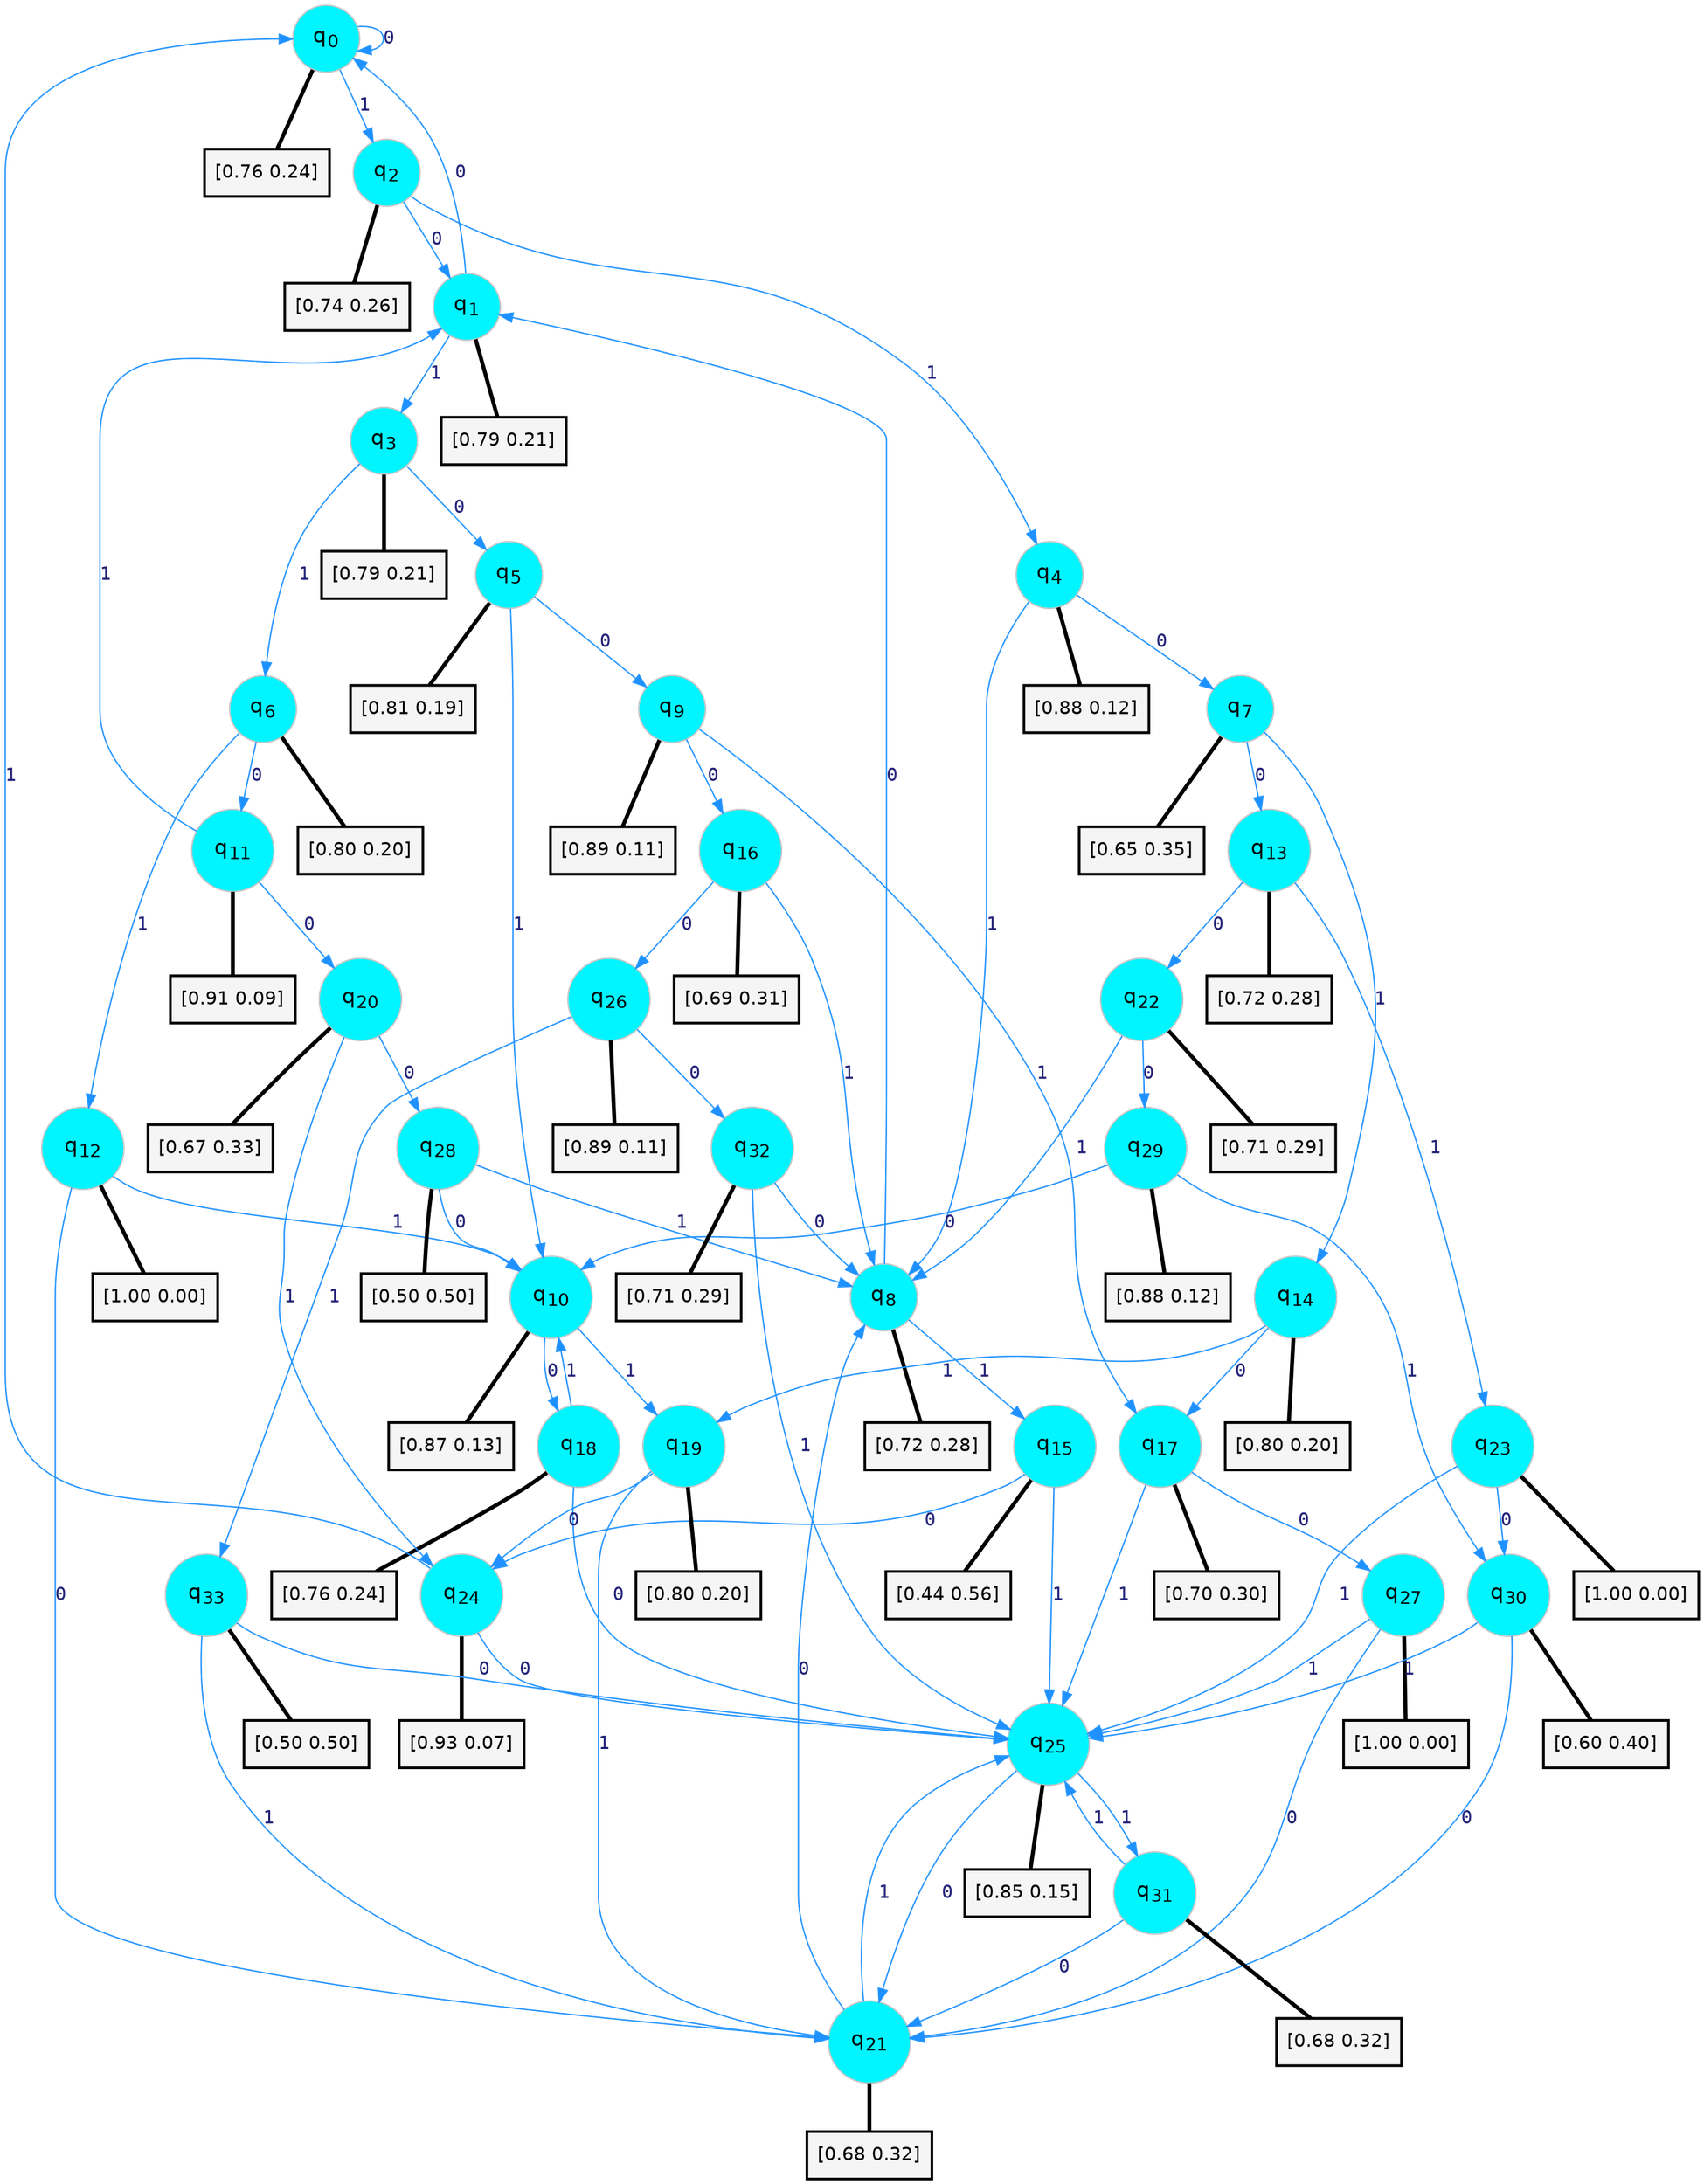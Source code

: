 digraph G {
graph [
bgcolor=transparent, dpi=300, rankdir=TD, size="40,25"];
node [
color=gray, fillcolor=turquoise1, fontcolor=black, fontname=Helvetica, fontsize=16, fontweight=bold, shape=circle, style=filled];
edge [
arrowsize=1, color=dodgerblue1, fontcolor=midnightblue, fontname=courier, fontweight=bold, penwidth=1, style=solid, weight=20];
0[label=<q<SUB>0</SUB>>];
1[label=<q<SUB>1</SUB>>];
2[label=<q<SUB>2</SUB>>];
3[label=<q<SUB>3</SUB>>];
4[label=<q<SUB>4</SUB>>];
5[label=<q<SUB>5</SUB>>];
6[label=<q<SUB>6</SUB>>];
7[label=<q<SUB>7</SUB>>];
8[label=<q<SUB>8</SUB>>];
9[label=<q<SUB>9</SUB>>];
10[label=<q<SUB>10</SUB>>];
11[label=<q<SUB>11</SUB>>];
12[label=<q<SUB>12</SUB>>];
13[label=<q<SUB>13</SUB>>];
14[label=<q<SUB>14</SUB>>];
15[label=<q<SUB>15</SUB>>];
16[label=<q<SUB>16</SUB>>];
17[label=<q<SUB>17</SUB>>];
18[label=<q<SUB>18</SUB>>];
19[label=<q<SUB>19</SUB>>];
20[label=<q<SUB>20</SUB>>];
21[label=<q<SUB>21</SUB>>];
22[label=<q<SUB>22</SUB>>];
23[label=<q<SUB>23</SUB>>];
24[label=<q<SUB>24</SUB>>];
25[label=<q<SUB>25</SUB>>];
26[label=<q<SUB>26</SUB>>];
27[label=<q<SUB>27</SUB>>];
28[label=<q<SUB>28</SUB>>];
29[label=<q<SUB>29</SUB>>];
30[label=<q<SUB>30</SUB>>];
31[label=<q<SUB>31</SUB>>];
32[label=<q<SUB>32</SUB>>];
33[label=<q<SUB>33</SUB>>];
34[label="[0.76 0.24]", shape=box,fontcolor=black, fontname=Helvetica, fontsize=14, penwidth=2, fillcolor=whitesmoke,color=black];
35[label="[0.79 0.21]", shape=box,fontcolor=black, fontname=Helvetica, fontsize=14, penwidth=2, fillcolor=whitesmoke,color=black];
36[label="[0.74 0.26]", shape=box,fontcolor=black, fontname=Helvetica, fontsize=14, penwidth=2, fillcolor=whitesmoke,color=black];
37[label="[0.79 0.21]", shape=box,fontcolor=black, fontname=Helvetica, fontsize=14, penwidth=2, fillcolor=whitesmoke,color=black];
38[label="[0.88 0.12]", shape=box,fontcolor=black, fontname=Helvetica, fontsize=14, penwidth=2, fillcolor=whitesmoke,color=black];
39[label="[0.81 0.19]", shape=box,fontcolor=black, fontname=Helvetica, fontsize=14, penwidth=2, fillcolor=whitesmoke,color=black];
40[label="[0.80 0.20]", shape=box,fontcolor=black, fontname=Helvetica, fontsize=14, penwidth=2, fillcolor=whitesmoke,color=black];
41[label="[0.65 0.35]", shape=box,fontcolor=black, fontname=Helvetica, fontsize=14, penwidth=2, fillcolor=whitesmoke,color=black];
42[label="[0.72 0.28]", shape=box,fontcolor=black, fontname=Helvetica, fontsize=14, penwidth=2, fillcolor=whitesmoke,color=black];
43[label="[0.89 0.11]", shape=box,fontcolor=black, fontname=Helvetica, fontsize=14, penwidth=2, fillcolor=whitesmoke,color=black];
44[label="[0.87 0.13]", shape=box,fontcolor=black, fontname=Helvetica, fontsize=14, penwidth=2, fillcolor=whitesmoke,color=black];
45[label="[0.91 0.09]", shape=box,fontcolor=black, fontname=Helvetica, fontsize=14, penwidth=2, fillcolor=whitesmoke,color=black];
46[label="[1.00 0.00]", shape=box,fontcolor=black, fontname=Helvetica, fontsize=14, penwidth=2, fillcolor=whitesmoke,color=black];
47[label="[0.72 0.28]", shape=box,fontcolor=black, fontname=Helvetica, fontsize=14, penwidth=2, fillcolor=whitesmoke,color=black];
48[label="[0.80 0.20]", shape=box,fontcolor=black, fontname=Helvetica, fontsize=14, penwidth=2, fillcolor=whitesmoke,color=black];
49[label="[0.44 0.56]", shape=box,fontcolor=black, fontname=Helvetica, fontsize=14, penwidth=2, fillcolor=whitesmoke,color=black];
50[label="[0.69 0.31]", shape=box,fontcolor=black, fontname=Helvetica, fontsize=14, penwidth=2, fillcolor=whitesmoke,color=black];
51[label="[0.70 0.30]", shape=box,fontcolor=black, fontname=Helvetica, fontsize=14, penwidth=2, fillcolor=whitesmoke,color=black];
52[label="[0.76 0.24]", shape=box,fontcolor=black, fontname=Helvetica, fontsize=14, penwidth=2, fillcolor=whitesmoke,color=black];
53[label="[0.80 0.20]", shape=box,fontcolor=black, fontname=Helvetica, fontsize=14, penwidth=2, fillcolor=whitesmoke,color=black];
54[label="[0.67 0.33]", shape=box,fontcolor=black, fontname=Helvetica, fontsize=14, penwidth=2, fillcolor=whitesmoke,color=black];
55[label="[0.68 0.32]", shape=box,fontcolor=black, fontname=Helvetica, fontsize=14, penwidth=2, fillcolor=whitesmoke,color=black];
56[label="[0.71 0.29]", shape=box,fontcolor=black, fontname=Helvetica, fontsize=14, penwidth=2, fillcolor=whitesmoke,color=black];
57[label="[1.00 0.00]", shape=box,fontcolor=black, fontname=Helvetica, fontsize=14, penwidth=2, fillcolor=whitesmoke,color=black];
58[label="[0.93 0.07]", shape=box,fontcolor=black, fontname=Helvetica, fontsize=14, penwidth=2, fillcolor=whitesmoke,color=black];
59[label="[0.85 0.15]", shape=box,fontcolor=black, fontname=Helvetica, fontsize=14, penwidth=2, fillcolor=whitesmoke,color=black];
60[label="[0.89 0.11]", shape=box,fontcolor=black, fontname=Helvetica, fontsize=14, penwidth=2, fillcolor=whitesmoke,color=black];
61[label="[1.00 0.00]", shape=box,fontcolor=black, fontname=Helvetica, fontsize=14, penwidth=2, fillcolor=whitesmoke,color=black];
62[label="[0.50 0.50]", shape=box,fontcolor=black, fontname=Helvetica, fontsize=14, penwidth=2, fillcolor=whitesmoke,color=black];
63[label="[0.88 0.12]", shape=box,fontcolor=black, fontname=Helvetica, fontsize=14, penwidth=2, fillcolor=whitesmoke,color=black];
64[label="[0.60 0.40]", shape=box,fontcolor=black, fontname=Helvetica, fontsize=14, penwidth=2, fillcolor=whitesmoke,color=black];
65[label="[0.68 0.32]", shape=box,fontcolor=black, fontname=Helvetica, fontsize=14, penwidth=2, fillcolor=whitesmoke,color=black];
66[label="[0.71 0.29]", shape=box,fontcolor=black, fontname=Helvetica, fontsize=14, penwidth=2, fillcolor=whitesmoke,color=black];
67[label="[0.50 0.50]", shape=box,fontcolor=black, fontname=Helvetica, fontsize=14, penwidth=2, fillcolor=whitesmoke,color=black];
0->0 [label=0];
0->2 [label=1];
0->34 [arrowhead=none, penwidth=3,color=black];
1->0 [label=0];
1->3 [label=1];
1->35 [arrowhead=none, penwidth=3,color=black];
2->1 [label=0];
2->4 [label=1];
2->36 [arrowhead=none, penwidth=3,color=black];
3->5 [label=0];
3->6 [label=1];
3->37 [arrowhead=none, penwidth=3,color=black];
4->7 [label=0];
4->8 [label=1];
4->38 [arrowhead=none, penwidth=3,color=black];
5->9 [label=0];
5->10 [label=1];
5->39 [arrowhead=none, penwidth=3,color=black];
6->11 [label=0];
6->12 [label=1];
6->40 [arrowhead=none, penwidth=3,color=black];
7->13 [label=0];
7->14 [label=1];
7->41 [arrowhead=none, penwidth=3,color=black];
8->1 [label=0];
8->15 [label=1];
8->42 [arrowhead=none, penwidth=3,color=black];
9->16 [label=0];
9->17 [label=1];
9->43 [arrowhead=none, penwidth=3,color=black];
10->18 [label=0];
10->19 [label=1];
10->44 [arrowhead=none, penwidth=3,color=black];
11->20 [label=0];
11->1 [label=1];
11->45 [arrowhead=none, penwidth=3,color=black];
12->21 [label=0];
12->10 [label=1];
12->46 [arrowhead=none, penwidth=3,color=black];
13->22 [label=0];
13->23 [label=1];
13->47 [arrowhead=none, penwidth=3,color=black];
14->17 [label=0];
14->19 [label=1];
14->48 [arrowhead=none, penwidth=3,color=black];
15->24 [label=0];
15->25 [label=1];
15->49 [arrowhead=none, penwidth=3,color=black];
16->26 [label=0];
16->8 [label=1];
16->50 [arrowhead=none, penwidth=3,color=black];
17->27 [label=0];
17->25 [label=1];
17->51 [arrowhead=none, penwidth=3,color=black];
18->25 [label=0];
18->10 [label=1];
18->52 [arrowhead=none, penwidth=3,color=black];
19->24 [label=0];
19->21 [label=1];
19->53 [arrowhead=none, penwidth=3,color=black];
20->28 [label=0];
20->24 [label=1];
20->54 [arrowhead=none, penwidth=3,color=black];
21->8 [label=0];
21->25 [label=1];
21->55 [arrowhead=none, penwidth=3,color=black];
22->29 [label=0];
22->8 [label=1];
22->56 [arrowhead=none, penwidth=3,color=black];
23->30 [label=0];
23->25 [label=1];
23->57 [arrowhead=none, penwidth=3,color=black];
24->25 [label=0];
24->0 [label=1];
24->58 [arrowhead=none, penwidth=3,color=black];
25->21 [label=0];
25->31 [label=1];
25->59 [arrowhead=none, penwidth=3,color=black];
26->32 [label=0];
26->33 [label=1];
26->60 [arrowhead=none, penwidth=3,color=black];
27->21 [label=0];
27->25 [label=1];
27->61 [arrowhead=none, penwidth=3,color=black];
28->10 [label=0];
28->8 [label=1];
28->62 [arrowhead=none, penwidth=3,color=black];
29->10 [label=0];
29->30 [label=1];
29->63 [arrowhead=none, penwidth=3,color=black];
30->21 [label=0];
30->25 [label=1];
30->64 [arrowhead=none, penwidth=3,color=black];
31->21 [label=0];
31->25 [label=1];
31->65 [arrowhead=none, penwidth=3,color=black];
32->8 [label=0];
32->25 [label=1];
32->66 [arrowhead=none, penwidth=3,color=black];
33->25 [label=0];
33->21 [label=1];
33->67 [arrowhead=none, penwidth=3,color=black];
}
